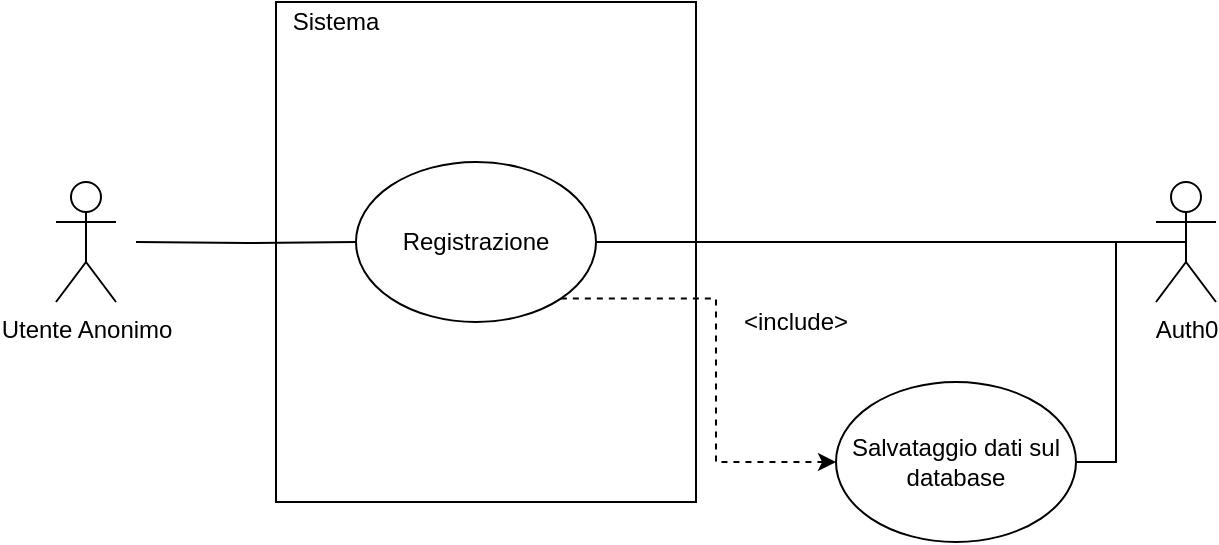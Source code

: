 <mxfile version="14.6.13" type="device"><diagram name="Pagina-1" id="lVRO8FN0cl4bYZhDUq4U"><mxGraphModel dx="517" dy="384" grid="1" gridSize="10" guides="1" tooltips="1" connect="1" arrows="1" fold="1" page="1" pageScale="1" pageWidth="827" pageHeight="1169" math="0" shadow="0"><root><mxCell id="0"/><mxCell id="1" parent="0"/><mxCell id="pdiCb3dO6Oqi6A94moAD-12" style="edgeStyle=orthogonalEdgeStyle;rounded=0;orthogonalLoop=1;jettySize=auto;html=1;endArrow=none;endFill=0;" parent="1" target="L7NKFnQ29NJkpKg581X9-34" edge="1"><mxGeometry relative="1" as="geometry"><mxPoint x="160" y="270" as="sourcePoint"/></mxGeometry></mxCell><mxCell id="L7NKFnQ29NJkpKg581X9-1" value="Utente Anonimo&lt;br&gt;" style="shape=umlActor;verticalLabelPosition=bottom;verticalAlign=top;html=1;outlineConnect=0;" parent="1" vertex="1"><mxGeometry x="120" y="240" width="30" height="60" as="geometry"/></mxCell><mxCell id="pdiCb3dO6Oqi6A94moAD-16" style="edgeStyle=orthogonalEdgeStyle;rounded=0;orthogonalLoop=1;jettySize=auto;html=1;exitX=1;exitY=0.5;exitDx=0;exitDy=0;entryX=0.5;entryY=0.5;entryDx=0;entryDy=0;entryPerimeter=0;endArrow=none;endFill=0;" parent="1" source="L7NKFnQ29NJkpKg581X9-2" target="pdiCb3dO6Oqi6A94moAD-13" edge="1"><mxGeometry relative="1" as="geometry"><Array as="points"><mxPoint x="650" y="380"/><mxPoint x="650" y="270"/></Array></mxGeometry></mxCell><mxCell id="L7NKFnQ29NJkpKg581X9-2" value="Salvataggio dati sul database" style="ellipse;whiteSpace=wrap;html=1;" parent="1" vertex="1"><mxGeometry x="510" y="340" width="120" height="80" as="geometry"/></mxCell><mxCell id="pdiCb3dO6Oqi6A94moAD-14" style="edgeStyle=orthogonalEdgeStyle;rounded=0;orthogonalLoop=1;jettySize=auto;html=1;exitX=1;exitY=0.5;exitDx=0;exitDy=0;endArrow=none;endFill=0;" parent="1" source="L7NKFnQ29NJkpKg581X9-34" target="pdiCb3dO6Oqi6A94moAD-13" edge="1"><mxGeometry relative="1" as="geometry"/></mxCell><mxCell id="pdiCb3dO6Oqi6A94moAD-17" style="edgeStyle=orthogonalEdgeStyle;rounded=0;orthogonalLoop=1;jettySize=auto;html=1;exitX=1;exitY=1;exitDx=0;exitDy=0;entryX=0;entryY=0.5;entryDx=0;entryDy=0;endArrow=classic;endFill=1;dashed=1;" parent="1" source="L7NKFnQ29NJkpKg581X9-34" target="L7NKFnQ29NJkpKg581X9-2" edge="1"><mxGeometry relative="1" as="geometry"/></mxCell><mxCell id="L7NKFnQ29NJkpKg581X9-34" value="Registrazione" style="ellipse;whiteSpace=wrap;html=1;" parent="1" vertex="1"><mxGeometry x="270" y="230" width="120" height="80" as="geometry"/></mxCell><mxCell id="pdiCb3dO6Oqi6A94moAD-13" value="Auth0" style="shape=umlActor;verticalLabelPosition=bottom;verticalAlign=top;html=1;outlineConnect=0;" parent="1" vertex="1"><mxGeometry x="670" y="240" width="30" height="60" as="geometry"/></mxCell><mxCell id="pdiCb3dO6Oqi6A94moAD-18" value="&amp;lt;include&amp;gt;" style="text;html=1;strokeColor=none;fillColor=none;align=center;verticalAlign=middle;whiteSpace=wrap;rounded=0;" parent="1" vertex="1"><mxGeometry x="470" y="300" width="40" height="20" as="geometry"/></mxCell><mxCell id="pdiCb3dO6Oqi6A94moAD-22" value="" style="rounded=0;whiteSpace=wrap;html=1;gradientColor=#ffffff;fillColor=none;" parent="1" vertex="1"><mxGeometry x="230" y="150" width="210" height="250" as="geometry"/></mxCell><mxCell id="pdiCb3dO6Oqi6A94moAD-23" value="Sistema" style="text;html=1;strokeColor=none;fillColor=none;align=center;verticalAlign=middle;whiteSpace=wrap;rounded=0;" parent="1" vertex="1"><mxGeometry x="230" y="150" width="60" height="20" as="geometry"/></mxCell></root></mxGraphModel></diagram></mxfile>
